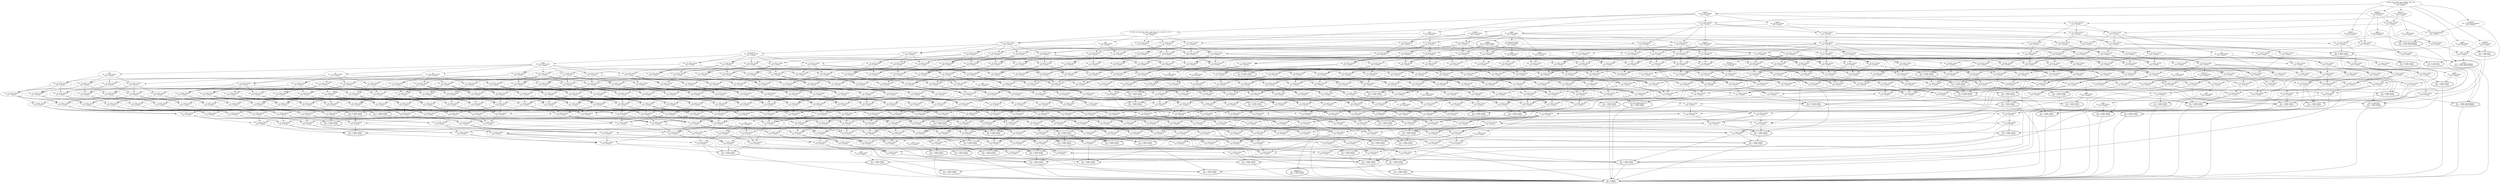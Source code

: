 digraph d{
1 [label="author, date-added, date-modified, title, year
ext.: 100 (93% article) 
own: 0 (empty) "]
2 [label="ext.: 1 (100% article) 
own: 1 (100% article) ", peripheries = 2]
3 [label="ext.: 52 (100% article) 
own: 0 (empty) "]
4 [label="ext.: 9 (100% article) 
own: 7 (100% article) ", peripheries = 2]
5 [label="ext.: 6 (100% article) 
own: 0 (empty) "]
6 [label="ext.: 1 (100% article) 
own: 1 (100% article) ", peripheries = 2]
7 [label="ext.: 10 (100% article) 
own: 0 (empty) "]
8 [label="volume
ext.: 96 (95% article) 
own: 0 (empty) "]
9 [label="ext.: 9 (100% article) 
own: 1 (100% article) ", peripheries = 2]
10 [label="number
ext.: 81 (100% article) 
own: 1 (100% article) ", peripheries = 2]
11 [label="ext.: 26 (100% article) 
own: 0 (empty) "]
12 [label="ext.: 39 (100% article) 
own: 0 (empty) "]
13 [label="ext.: 25 (100% article) 
own: 0 (empty) "]
14 [label="ext.: 32 (100% article) 
own: 0 (empty) "]
15 [label="ext.: 31 (100% article) 
own: 0 (empty) "]
16 [label="ext.: 2 (100% article) 
own: 1 (100% article) ", peripheries = 2]
17 [label="ext.: 10 (100% article) 
own: 0 (empty) "]
18 [label="ext.: 5 (100% article) 
own: 0 (empty) "]
19 [label="ext.: 6 (100% article) 
own: 0 (empty) "]
20 [label="ext.: 1 (100% article) 
own: 1 (100% article) ", peripheries = 2]
21 [label="ext.: 4 (100% article) 
own: 0 (empty) "]
22 [label="ext.: 8 (100% article) 
own: 0 (empty) "]
23 [label="ext.: 2 (100% article) 
own: 0 (empty) "]
24 [label="ext.: 1 (100% article) 
own: 1 (100% article) ", peripheries = 2]
25 [label="ext.: 1 (100% article) 
own: 1 (100% article) ", peripheries = 2]
26 [label="ext.: 64 (100% article) 
own: 0 (empty) "]
27 [label="ext.: 73 (98% article) 
own: 0 (empty) "]
28 [label="ext.: 6 (100% article) 
own: 1 (100% article) ", peripheries = 2]
29 [label="ext.: 36 (100% article) 
own: 0 (empty) "]
30 [label="ext.: 11 (100% article) 
own: 1 (100% article) ", peripheries = 2]
31 [label="ext.: 12 (100% article) 
own: 0 (empty) "]
32 [label="ext.: 4 (100% article) 
own: 0 (empty) "]
33 [label="ext.: 1 (100% article) 
own: 1 (100% article) ", peripheries = 2]
34 [label="ext.: 4 (100% article) 
own: 0 (empty) "]
35 [label="pmc
ext.: 2 (100% article) 
own: 0 (empty) "]
36 [label="ext.: 5 (100% article) 
own: 0 (empty) "]
37 [label="ext.: 2 (100% article) 
own: 0 (empty) "]
38 [label="ext.: 1 (100% article) 
own: 1 (100% article) ", peripheries = 2]
39 [label="ext.: 10 (100% article) 
own: 0 (empty) "]
40 [label="ext.: 4 (100% article) 
own: 1 (100% article) ", peripheries = 2]
41 [label="ext.: 2 (100% article) 
own: 2 (100% article) ", peripheries = 2]
42 [label="ext.: 59 (100% article) 
own: 0 (empty) "]
43 [label="ext.: 11 (100% article) 
own: 0 (empty) "]
44 [label="pages
ext.: 94 (95% article) 
own: 0 (empty) "]
45 [label="ext.: 45 (100% article) 
own: 0 (empty) "]
46 [label="ext.: 12 (100% article) 
own: 0 (empty) "]
47 [label="ext.: 3 (100% article) 
own: 0 (empty) "]
48 [label="ext.: 1 (100% article) 
own: 1 (100% article) ", peripheries = 2]
49 [label="ext.: 17 (100% article) 
own: 0 (empty) "]
50 [label="ext.: 4 (100% article) 
own: 0 (empty) "]
51 [label="ext.: 2 (100% article) 
own: 0 (empty) "]
52 [label="supplement
ext.: 1 (100% article) 
own: 1 (100% article) ", peripheries = 2]
53 [label="ext.: 2 (100% article) 
own: 1 (100% article) ", peripheries = 2]
54 [label="ext.: 3 (100% article) 
own: 0 (empty) "]
55 [label="ext.: 14 (100% article) 
own: 4 (100% article) ", peripheries = 2]
56 [label="ext.: 44 (90% article) 
own: 0 (empty) "]
57 [label="ext.: 73 (94% article) 
own: 0 (empty) "]
58 [label="ext.: 4 (75% misc) 
own: 3 (100% misc) ", peripheries = 2]
59 [label="ext.: 7 (100% article) 
own: 0 (empty) "]
60 [label="ext.: 11 (100% article) 
own: 0 (empty) "]
61 [label="ext.: 11 (100% article) 
own: 0 (empty) "]
62 [label="ext.: 10 (100% article) 
own: 0 (empty) "]
63 [label="ext.: 43 (97% article) 
own: 0 (empty) "]
64 [label="ext.: 2 (100% article) 
own: 1 (100% article) ", peripheries = 2]
65 [label="ext.: 40 (100% article) 
own: 0 (empty) "]
66 [label="ext.: 9 (100% article) 
own: 1 (100% article) ", peripheries = 2]
67 [label="ext.: 14 (100% article) 
own: 0 (empty) "]
68 [label="ext.: 71 (98% article) 
own: 0 (empty) "]
69 [label="ext.: 14 (100% article) 
own: 0 (empty) "]
70 [label="ext.: 14 (100% article) 
own: 0 (empty) "]
71 [label="ext.: 15 (100% article) 
own: 0 (empty) "]
72 [label="ext.: 11 (100% article) 
own: 0 (empty) "]
73 [label="ext.: 13 (100% article) 
own: 0 (empty) "]
74 [label="ext.: 10 (100% article) 
own: 0 (empty) "]
75 [label="ext.: 3 (100% article) 
own: 0 (empty) "]
76 [label="ext.: 2 (100% article) 
own: 1 (100% article) ", peripheries = 2]
77 [label="ext.: 3 (100% article) 
own: 0 (empty) "]
78 [label="ext.: 7 (100% article) 
own: 0 (empty) "]
79 [label="ext.: 5 (100% article) 
own: 0 (empty) "]
80 [label="ext.: 6 (100% article) 
own: 0 (empty) "]
81 [label="ext.: 1 (100% article) 
own: 1 (100% article) ", peripheries = 2]
82 [label="ext.: 6 (100% article) 
own: 1 (100% article) ", peripheries = 2]
83 [label="ext.: 8 (100% article) 
own: 0 (empty) "]
84 [label="ext.: 5 (100% article) 
own: 0 (empty) "]
85 [label="ext.: 7 (100% article) 
own: 0 (empty) "]
86 [label="ext.: 4 (100% article) 
own: 0 (empty) "]
87 [label="ext.: 1 (100% article) 
own: 1 (100% article) ", peripheries = 2]
88 [label="ext.: 3 (100% article) 
own: 1 (100% article) ", peripheries = 2]
89 [label="ext.: 1 (100% article) 
own: 1 (100% article) ", peripheries = 2]
90 [label="ext.: 6 (100% article) 
own: 0 (empty) "]
91 [label="ext.: 3 (100% article) 
own: 1 (100% article) ", peripheries = 2]
92 [label="ext.: 35 (100% article) 
own: 0 (empty) "]
93 [label="ext.: 61 (100% article) 
own: 0 (empty) "]
94 [label="ext.: 29 (100% article) 
own: 0 (empty) "]
95 [label="ext.: 36 (100% article) 
own: 0 (empty) "]
96 [label="ext.: 46 (100% article) 
own: 0 (empty) "]
97 [label="ext.: 35 (97% article) 
own: 0 (empty) "]
98 [label="ext.: 42 (97% article) 
own: 0 (empty) "]
99 [label="ext.: 52 (98% article) 
own: 0 (empty) "]
100 [label="ext.: 21 (100% article) 
own: 1 (100% article) ", peripheries = 2]
101 [label="ext.: 37 (100% article) 
own: 0 (empty) "]
102 [label="isi, publication-type
ext.: 46 (91% article) 
own: 0 (empty) "]
103 [label="ext.: 23 (100% article) 
own: 1 (100% article) ", peripheries = 2]
104 [label="ext.: 10 (100% article) 
own: 1 (100% article) ", peripheries = 2]
105 [label="ext.: 13 (100% article) 
own: 0 (empty) "]
106 [label="ext.: 13 (100% article) 
own: 0 (empty) "]
107 [label="ext.: 14 (100% article) 
own: 0 (empty) "]
108 [label="ext.: 12 (100% article) 
own: 0 (empty) "]
109 [label="ext.: 13 (100% article) 
own: 0 (empty) "]
110 [label="ext.: 16 (100% article) 
own: 0 (empty) "]
111 [label="ext.: 16 (100% article) 
own: 0 (empty) "]
112 [label="mh
ext.: 17 (100% article) 
own: 0 (empty) "]
113 [label="ext.: 15 (100% article) 
own: 0 (empty) "]
114 [label="ext.: 5 (100% article) 
own: 1 (100% article) ", peripheries = 2]
115 [label="ext.: 7 (100% article) 
own: 0 (empty) "]
116 [label="ext.: 12 (100% article) 
own: 0 (empty) "]
117 [label="ext.: 13 (100% article) 
own: 0 (empty) "]
118 [label="ext.: 6 (100% article) 
own: 0 (empty) "]
119 [label="ext.: 11 (100% article) 
own: 0 (empty) "]
120 [label="ext.: 12 (100% article) 
own: 0 (empty) "]
121 [label="ext.: 12 (100% article) 
own: 0 (empty) "]
122 [label="ext.: 15 (100% article) 
own: 0 (empty) "]
123 [label="ext.: 15 (100% article) 
own: 0 (empty) "]
124 [label="ext.: 16 (100% article) 
own: 0 (empty) "]
125 [label="ext.: 14 (100% article) 
own: 0 (empty) "]
126 [label="ext.: 6 (100% article) 
own: 0 (empty) "]
127 [label="ext.: 8 (100% article) 
own: 0 (empty) "]
128 [label="ext.: 7 (100% article) 
own: 0 (empty) "]
129 [label="ext.: 9 (100% article) 
own: 0 (empty) "]
130 [label="ext.: 8 (100% article) 
own: 0 (empty) "]
131 [label="m3
ext.: 2 (100% article) 
own: 0 (empty) "]
132 [label="ext.: 29 (100% article) 
own: 0 (empty) "]
133 [label="ext.: 28 (100% article) 
own: 0 (empty) "]
134 [label="ext.: 7 (100% article) 
own: 0 (empty) "]
135 [label="ext.: 2 (100% article) 
own: 0 (empty) "]
136 [label="ext.: 5 (100% article) 
own: 0 (empty) "]
137 [label="ext.: 5 (100% article) 
own: 0 (empty) "]
138 [label="ty
ext.: 7 (100% article) 
own: 0 (empty) "]
139 [label="isbn, l3, bdsk-file-2
ext.: 1 (100% article) 
own: 1 (100% article) ", peripheries = 2]
140 [label="bdsk-file-1
ext.: 76 (96% article) 
own: 0 (empty) "]
141 [label="group
ext.: 44 (95% article) 
own: 0 (empty) "]
142 [label="booktitle
ext.: 6 (50% inproceedings) 
own: 0 (empty) "]
143 [label="ext.: 2 (100% inproceedings) 
own: 1 (100% inproceedings) ", peripheries = 2]
144 [label="ext.: 3 (100% article) 
own: 0 (empty) "]
145 [label="ext.: 16 (100% article) 
own: 0 (empty) "]
146 [label="ext.: 6 (100% article) 
own: 0 (empty) "]
147 [label="ext.: 2 (100% article) 
own: 0 (empty) "]
148 [label="ext.: 1 (100% article) 
own: 1 (100% article) ", peripheries = 2]
149 [label="url
ext.: 11 (90% article) 
own: 0 (empty) "]
150 [label="ext.: 10 (90% article) 
own: 0 (empty) "]
151 [label="bdsk-url-1
ext.: 34 (97% article) 
own: 0 (empty) "]
152 [label="ext.: 33 (96% article) 
own: 0 (empty) "]
153 [label="ext.: 20 (95% article) 
own: 0 (empty) "]
154 [label="ext.: 3 (66% article) 
own: 0 (empty) "]
155 [label="ext.: 33 (96% article) 
own: 0 (empty) "]
156 [label="address
ext.: 35 (97% article) 
own: 0 (empty) "]
157 [label="ext.: 3 (100% inproceedings) 
own: 0 (empty) "]
158 [label="editor
ext.: 1 (100% inproceedings) 
own: 1 (100% inproceedings) ", peripheries = 2]
159 [label="ext.: 28 (100% article) 
own: 0 (empty) "]
160 [label="ext.: 2 (100% article) 
own: 0 (empty) "]
161 [label="month
ext.: 31 (100% article) 
own: 0 (empty) "]
162 [label="ext.: 1 (100% article) 
own: 1 (100% article) ", peripheries = 2]
163 [label="publisher
ext.: 4 (50% article) 
own: 0 (empty) "]
164 [label="annote
ext.: 15 (86% article) 
own: 0 (empty) "]
165 [label="ext.: 2 (50% book) 
own: 1 (100% book) ", peripheries = 2]
166 [label="ext.: 14 (100% article) 
own: 0 (empty) "]
167 [label="ext.: 16 (100% article) 
own: 0 (empty) "]
168 [label="ext.: 20 (100% article) 
own: 0 (empty) "]
169 [label="ext.: 21 (100% article) 
own: 0 (empty) "]
170 [label="ext.: 23 (100% article) 
own: 0 (empty) "]
171 [label="ext.: 18 (100% article) 
own: 0 (empty) "]
172 [label="ext.: 7 (100% article) 
own: 0 (empty) "]
173 [label="ext.: 17 (100% article) 
own: 0 (empty) "]
174 [label="ext.: 23 (100% article) 
own: 0 (empty) "]
175 [label="ext.: 24 (100% article) 
own: 0 (empty) "]
176 [label="ext.: 26 (100% article) 
own: 0 (empty) "]
177 [label="ext.: 21 (100% article) 
own: 0 (empty) "]
178 [label="ext.: 8 (100% article) 
own: 0 (empty) "]
179 [label="ext.: 6 (100% article) 
own: 0 (empty) "]
180 [label="ext.: 5 (100% article) 
own: 0 (empty) "]
181 [label="ext.: 17 (100% article) 
own: 0 (empty) "]
182 [label="ext.: 23 (100% article) 
own: 0 (empty) "]
183 [label="ext.: 25 (100% article) 
own: 0 (empty) "]
184 [label="ext.: 27 (100% article) 
own: 0 (empty) "]
185 [label="ext.: 21 (100% article) 
own: 0 (empty) "]
186 [label="ext.: 20 (100% article) 
own: 0 (empty) "]
187 [label="rn
ext.: 26 (100% article) 
own: 0 (empty) "]
188 [label="ext.: 28 (100% article) 
own: 0 (empty) "]
189 [label="dcom
ext.: 30 (100% article) 
own: 0 (empty) "]
190 [label="ext.: 24 (100% article) 
own: 0 (empty) "]
191 [label="ext.: 15 (100% article) 
own: 0 (empty) "]
192 [label="ext.: 21 (100% article) 
own: 0 (empty) "]
193 [label="ext.: 22 (100% article) 
own: 0 (empty) "]
194 [label="ext.: 24 (100% article) 
own: 0 (empty) "]
195 [label="ext.: 19 (100% article) 
own: 0 (empty) "]
196 [label="ext.: 18 (100% article) 
own: 0 (empty) "]
197 [label="ext.: 24 (100% article) 
own: 0 (empty) "]
198 [label="ext.: 25 (100% article) 
own: 0 (empty) "]
199 [label="lr
ext.: 27 (100% article) 
own: 0 (empty) "]
200 [label="ext.: 22 (100% article) 
own: 0 (empty) "]
201 [label="ext.: 45 (100% article) 
own: 0 (empty) "]
202 [label="ext.: 1 (100% article) 
own: 1 (100% article) ", peripheries = 2]
203 [label="ext.: 7 (100% article) 
own: 0 (empty) "]
204 [label="ext.: 9 (100% article) 
own: 0 (empty) "]
205 [label="ext.: 10 (100% article) 
own: 0 (empty) "]
206 [label="ext.: 9 (100% article) 
own: 0 (empty) "]
207 [label="ext.: 10 (100% article) 
own: 0 (empty) "]
208 [label="ext.: 11 (100% article) 
own: 0 (empty) "]
209 [label="ext.: 10 (100% article) 
own: 0 (empty) "]
210 [label="ext.: 10 (100% article) 
own: 0 (empty) "]
211 [label="ext.: 11 (100% article) 
own: 0 (empty) "]
212 [label="ext.: 11 (100% article) 
own: 0 (empty) "]
213 [label="ext.: 12 (100% article) 
own: 0 (empty) "]
214 [label="ext.: 16 (100% article) 
own: 0 (empty) "]
215 [label="ext.: 8 (100% article) 
own: 0 (empty) "]
216 [label="ext.: 3 (100% article) 
own: 1 (100% article) ", peripheries = 2]
217 [label="ext.: 12 (100% article) 
own: 0 (empty) "]
218 [label="ext.: 18 (100% article) 
own: 0 (empty) "]
219 [label="ext.: 28 (100% article) 
own: 0 (empty) "]
220 [label="ext.: 30 (100% article) 
own: 0 (empty) "]
221 [label="ext.: 14 (100% article) 
own: 0 (empty) "]
222 [label="ext.: 15 (100% article) 
own: 0 (empty) "]
223 [label="ext.: 17 (100% article) 
own: 0 (empty) "]
224 [label="ext.: 26 (100% article) 
own: 0 (empty) "]
225 [label="ext.: 34 (100% article) 
own: 0 (empty) "]
226 [label="ext.: 32 (100% article) 
own: 0 (empty) "]
227 [label="ext.: 15 (100% article) 
own: 0 (empty) "]
228 [label="ext.: 20 (100% article) 
own: 0 (empty) "]
229 [label="ext.: 19 (100% article) 
own: 0 (empty) "]
230 [label="ext.: 23 (100% article) 
own: 0 (empty) "]
231 [label="ext.: 15 (100% article) 
own: 0 (empty) "]
232 [label="ext.: 18 (100% article) 
own: 0 (empty) "]
233 [label="ext.: 25 (100% article) 
own: 0 (empty) "]
234 [label="ext.: 32 (100% article) 
own: 0 (empty) "]
235 [label="ext.: 30 (100% article) 
own: 0 (empty) "]
236 [label="ext.: 28 (100% article) 
own: 0 (empty) "]
237 [label="ext.: 36 (100% article) 
own: 0 (empty) "]
238 [label="ext.: 34 (100% article) 
own: 0 (empty) "]
239 [label="ext.: 15 (100% article) 
own: 0 (empty) "]
240 [label="ext.: 19 (100% article) 
own: 0 (empty) "]
241 [label="ext.: 18 (100% article) 
own: 0 (empty) "]
242 [label="ext.: 16 (100% article) 
own: 0 (empty) "]
243 [label="ext.: 21 (100% article) 
own: 0 (empty) "]
244 [label="ext.: 20 (100% article) 
own: 0 (empty) "]
245 [label="ext.: 15 (100% article) 
own: 0 (empty) "]
246 [label="ext.: 17 (100% article) 
own: 0 (empty) "]
247 [label="ext.: 11 (100% article) 
own: 0 (empty) "]
248 [label="ext.: 9 (100% article) 
own: 1 (100% article) ", peripheries = 2]
249 [label="ext.: 16 (100% article) 
own: 0 (empty) "]
250 [label="ext.: 19 (100% article) 
own: 0 (empty) "]
251 [label="ext.: 20 (100% article) 
own: 0 (empty) "]
252 [label="ext.: 23 (100% article) 
own: 0 (empty) "]
253 [label="ext.: 17 (100% article) 
own: 0 (empty) "]
254 [label="ext.: 20 (100% article) 
own: 0 (empty) "]
255 [label="ext.: 8 (100% article) 
own: 1 (100% article) ", peripheries = 2]
256 [label="ext.: 10 (100% article) 
own: 0 (empty) "]
257 [label="ext.: 6 (100% article) 
own: 0 (empty) "]
258 [label="ext.: 7 (100% article) 
own: 0 (empty) "]
259 [label="ext.: 7 (100% article) 
own: 0 (empty) "]
260 [label="ext.: 8 (100% article) 
own: 0 (empty) "]
261 [label="ext.: 4 (100% article) 
own: 0 (empty) "]
262 [label="ext.: 4 (100% article) 
own: 0 (empty) "]
263 [label="ext.: 12 (100% article) 
own: 0 (empty) "]
264 [label="ext.: 10 (100% article) 
own: 0 (empty) "]
265 [label="ext.: 2 (100% article) 
own: 1 (100% article) ", peripheries = 2]
266 [label="ext.: 6 (100% article) 
own: 1 (100% article) ", peripheries = 2]
267 [label="ext.: 10 (100% article) 
own: 0 (empty) "]
268 [label="ext.: 24 (100% article) 
own: 0 (empty) "]
269 [label="ext.: 12 (100% article) 
own: 0 (empty) "]
270 [label="ext.: 27 (100% article) 
own: 0 (empty) "]
271 [label="ext.: 22 (100% article) 
own: 0 (empty) "]
272 [label="ext.: 24 (100% article) 
own: 0 (empty) "]
273 [label="ext.: 11 (100% article) 
own: 0 (empty) "]
274 [label="ext.: 14 (100% article) 
own: 0 (empty) "]
275 [label="ext.: 16 (100% article) 
own: 0 (empty) "]
276 [label="ext.: 21 (100% article) 
own: 0 (empty) "]
277 [label="co, iso-source-abbreviation, ps
ext.: 1 (100% article) 
own: 1 (100% article) ", peripheries = 2]
278 [label="ext.: 8 (100% article) 
own: 0 (empty) "]
279 [label="ext.: 17 (100% article) 
own: 0 (empty) "]
280 [label="ext.: 27 (100% article) 
own: 0 (empty) "]
281 [label="ext.: 29 (100% article) 
own: 0 (empty) "]
282 [label="ext.: 13 (100% article) 
own: 0 (empty) "]
283 [label="ext.: 9 (100% article) 
own: 0 (empty) "]
284 [label="ext.: 16 (100% article) 
own: 0 (empty) "]
285 [label="ext.: 25 (100% article) 
own: 0 (empty) "]
286 [label="ext.: 33 (100% article) 
own: 0 (empty) "]
287 [label="ext.: 31 (100% article) 
own: 0 (empty) "]
288 [label="ext.: 14 (100% article) 
own: 0 (empty) "]
289 [label="ext.: 19 (100% article) 
own: 0 (empty) "]
290 [label="ext.: 18 (100% article) 
own: 0 (empty) "]
291 [label="ext.: 22 (100% article) 
own: 0 (empty) "]
292 [label="ext.: 14 (100% article) 
own: 0 (empty) "]
293 [label="ext.: 17 (100% article) 
own: 0 (empty) "]
294 [label="ext.: 24 (100% article) 
own: 0 (empty) "]
295 [label="ext.: 31 (100% article) 
own: 0 (empty) "]
296 [label="ext.: 29 (100% article) 
own: 0 (empty) "]
297 [label="ext.: 27 (100% article) 
own: 0 (empty) "]
298 [label="au, jt, pl, sb
ext.: 35 (100% article) 
own: 0 (empty) "]
299 [label="ext.: 33 (100% article) 
own: 0 (empty) "]
300 [label="ext.: 14 (100% article) 
own: 0 (empty) "]
301 [label="ext.: 18 (100% article) 
own: 0 (empty) "]
302 [label="ext.: 17 (100% article) 
own: 0 (empty) "]
303 [label="ext.: 15 (100% article) 
own: 0 (empty) "]
304 [label="ext.: 20 (100% article) 
own: 0 (empty) "]
305 [label="ext.: 19 (100% article) 
own: 0 (empty) "]
306 [label="ext.: 14 (100% article) 
own: 0 (empty) "]
307 [label="ext.: 14 (100% article) 
own: 0 (empty) "]
308 [label="ext.: 16 (100% article) 
own: 0 (empty) "]
309 [label="ext.: 10 (100% article) 
own: 0 (empty) "]
310 [label="ext.: 11 (100% article) 
own: 0 (empty) "]
311 [label="ext.: 9 (100% article) 
own: 0 (empty) "]
312 [label="ext.: 5 (100% article) 
own: 2 (100% article) ", peripheries = 2]
313 [label="ext.: 7 (100% article) 
own: 0 (empty) "]
314 [label="ext.: 14 (100% article) 
own: 0 (empty) "]
315 [label="ext.: 1 (100% article) 
own: 1 (100% article) ", peripheries = 2]
316 [label="ext.: 5 (100% article) 
own: 0 (empty) "]
317 [label="ext.: 13 (100% article) 
own: 0 (empty) "]
318 [label="ext.: 23 (100% article) 
own: 0 (empty) "]
319 [label="ext.: 25 (100% article) 
own: 0 (empty) "]
320 [label="ext.: 9 (100% article) 
own: 0 (empty) "]
321 [label="ext.: 6 (100% article) 
own: 0 (empty) "]
322 [label="ext.: 12 (100% article) 
own: 0 (empty) "]
323 [label="ext.: 21 (100% article) 
own: 0 (empty) "]
324 [label="ext.: 28 (100% article) 
own: 0 (empty) "]
325 [label="ext.: 26 (100% article) 
own: 0 (empty) "]
326 [label="ext.: 10 (100% article) 
own: 0 (empty) "]
327 [label="ext.: 14 (100% article) 
own: 0 (empty) "]
328 [label="ext.: 13 (100% article) 
own: 0 (empty) "]
329 [label="ext.: 18 (100% article) 
own: 0 (empty) "]
330 [label="ext.: 10 (100% article) 
own: 0 (empty) "]
331 [label="ext.: 13 (100% article) 
own: 0 (empty) "]
332 [label="ext.: 10 (100% article) 
own: 0 (empty) "]
333 [label="ext.: 14 (100% article) 
own: 0 (empty) "]
334 [label="ext.: 13 (100% article) 
own: 0 (empty) "]
335 [label="ext.: 11 (100% article) 
own: 0 (empty) "]
336 [label="ext.: 15 (100% article) 
own: 0 (empty) "]
337 [label="ext.: 14 (100% article) 
own: 0 (empty) "]
338 [label="ext.: 10 (100% article) 
own: 0 (empty) "]
339 [label="ext.: 10 (100% article) 
own: 0 (empty) "]
340 [label="ext.: 12 (100% article) 
own: 0 (empty) "]
341 [label="ext.: 6 (100% article) 
own: 0 (empty) "]
342 [label="ext.: 7 (100% article) 
own: 0 (empty) "]
343 [label="ext.: 5 (100% article) 
own: 0 (empty) "]
344 [label="ext.: 2 (100% article) 
own: 1 (100% article) ", peripheries = 2]
345 [label="ext.: 2 (100% article) 
own: 0 (empty) "]
346 [label="ext.: 3 (100% article) 
own: 0 (empty) "]
347 [label="ext.: 1 (100% article) 
own: 1 (100% article) ", peripheries = 2]
348 [label="ext.: 8 (100% article) 
own: 0 (empty) "]
349 [label="ext.: 4 (100% article) 
own: 0 (empty) "]
350 [label="ext.: 15 (100% article) 
own: 0 (empty) "]
351 [label="ext.: 10 (100% article) 
own: 0 (empty) "]
352 [label="ext.: 11 (100% article) 
own: 0 (empty) "]
353 [label="ext.: 18 (100% article) 
own: 0 (empty) "]
354 [label="ext.: 13 (100% article) 
own: 0 (empty) "]
355 [label="keywords
ext.: 17 (100% article) 
own: 0 (empty) "]
356 [label="ext.: 18 (100% article) 
own: 0 (empty) "]
357 [label="ext.: 21 (100% article) 
own: 0 (empty) "]
358 [label="ext.: 16 (100% article) 
own: 0 (empty) "]
359 [label="ext.: 19 (100% article) 
own: 0 (empty) "]
360 [label="ext.: 7 (100% article) 
own: 0 (empty) "]
361 [label="ext.: 9 (100% article) 
own: 0 (empty) "]
362 [label="ext.: 24 (100% article) 
own: 0 (empty) "]
363 [label="ext.: 27 (100% article) 
own: 0 (empty) "]
364 [label="ext.: 26 (100% article) 
own: 0 (empty) "]
365 [label="ext.: 29 (100% article) 
own: 0 (empty) "]
366 [label="ext.: 16 (100% article) 
own: 0 (empty) "]
367 [label="ext.: 18 (100% article) 
own: 0 (empty) "]
368 [label="ext.: 17 (100% article) 
own: 0 (empty) "]
369 [label="ext.: 20 (100% article) 
own: 0 (empty) "]
370 [label="ext.: 21 (100% article) 
own: 0 (empty) "]
371 [label="ext.: 24 (100% article) 
own: 0 (empty) "]
372 [label="ext.: 18 (100% article) 
own: 0 (empty) "]
373 [label="ext.: 21 (100% article) 
own: 0 (empty) "]
374 [label="ext.: 9 (100% article) 
own: 0 (empty) "]
375 [label="ext.: 11 (100% article) 
own: 0 (empty) "]
376 [label="ext.: 12 (100% article) 
own: 0 (empty) "]
377 [label="ext.: 15 (100% article) 
own: 0 (empty) "]
378 [label="ext.: 37 (100% article) 
own: 0 (empty) "]
379 [label="ext.: 23 (100% article) 
own: 0 (empty) "]
380 [label="ext.: 26 (100% article) 
own: 0 (empty) "]
381 [label="ext.: 25 (100% article) 
own: 0 (empty) "]
382 [label="ext.: 28 (100% article) 
own: 0 (empty) "]
383 [label="ext.: 15 (100% article) 
own: 0 (empty) "]
384 [label="ext.: 17 (100% article) 
own: 0 (empty) "]
385 [label="ext.: 19 (100% article) 
own: 0 (empty) "]
386 [label="ext.: 22 (100% article) 
own: 0 (empty) "]
387 [label="ext.: 11 (100% article) 
own: 0 (empty) "]
388 [label="ext.: 13 (100% article) 
own: 0 (empty) "]
389 [label="ext.: 2 (100% article) 
own: 1 (100% article) ", peripheries = 2]
390 [label="ext.: 4 (100% article) 
own: 0 (empty) "]
391 [label="ext.: 7 (100% article) 
own: 0 (empty) "]
392 [label="ext.: 2 (100% article) 
own: 0 (empty) "]
393 [label="ext.: 11 (100% article) 
own: 0 (empty) "]
394 [label="ext.: 8 (100% article) 
own: 0 (empty) "]
395 [label="ext.: 7 (100% article) 
own: 0 (empty) "]
396 [label="ext.: 4 (100% article) 
own: 0 (empty) "]
397 [label="ext.: 1 (100% article) 
own: 1 (100% article) ", peripheries = 2]
398 [label="ext.: 27 (100% article) 
own: 0 (empty) "]
399 [label="ext.: 26 (100% article) 
own: 0 (empty) "]
400 [label="phst
ext.: 10 (100% article) 
own: 0 (empty) "]
401 [label="gr
ext.: 11 (100% article) 
own: 0 (empty) "]
402 [label="ext.: 18 (100% article) 
own: 0 (empty) "]
403 [label="ext.: 6 (100% article) 
own: 0 (empty) "]
404 [label="ext.: 30 (100% article) 
own: 0 (empty) "]
405 [label="ext.: 29 (100% article) 
own: 0 (empty) "]
406 [label="ext.: 17 (100% article) 
own: 0 (empty) "]
407 [label="ext.: 49 (97% article) 
own: 0 (empty) "]
408 [label="ext.: 8 (100% article) 
own: 0 (empty) "]
409 [label="ext.: 15 (100% article) 
own: 0 (empty) "]
410 [label="ext.: 17 (100% article) 
own: 0 (empty) "]
411 [label="ext.: 11 (100% article) 
own: 0 (empty) "]
412 [label="ext.: 16 (100% article) 
own: 0 (empty) "]
413 [label="ext.: 19 (100% article) 
own: 0 (empty) "]
414 [label="ext.: 18 (100% article) 
own: 0 (empty) "]
415 [label="ext.: 12 (100% article) 
own: 0 (empty) "]
416 [label="ext.: 12 (100% article) 
own: 0 (empty) "]
417 [label="ext.: 13 (100% article) 
own: 0 (empty) "]
418 [label="ext.: 6 (100% article) 
own: 0 (empty) "]
419 [label="ext.: 22 (100% article) 
own: 0 (empty) "]
420 [label="ext.: 6 (100% article) 
own: 0 (empty) "]
421 [label="ext.: 15 (100% article) 
own: 0 (empty) "]
422 [label="ext.: 18 (100% article) 
own: 0 (empty) "]
423 [label="ext.: 19 (100% article) 
own: 0 (empty) "]
424 [label="ext.: 5 (100% article) 
own: 0 (empty) "]
425 [label="ext.: 3 (100% article) 
own: 1 (100% article) ", peripheries = 2]
426 [label="ext.: 9 (100% article) 
own: 0 (empty) "]
427 [label="ext.: 8 (100% article) 
own: 0 (empty) "]
428 [label="ext.: 4 (100% article) 
own: 0 (empty) "]
429 [label="ext.: 7 (100% article) 
own: 0 (empty) "]
430 [label="ext.: 6 (100% article) 
own: 0 (empty) "]
431 [label="ext.: 4 (100% article) 
own: 0 (empty) "]
432 [label="ext.: 3 (100% article) 
own: 0 (empty) "]
433 [label="ext.: 2 (100% article) 
own: 1 (100% article) ", peripheries = 2]
434 [label="ext.: 3 (100% article) 
own: 0 (empty) "]
435 [label="ext.: 2 (100% article) 
own: 0 (empty) "]
436 [label="ext.: 9 (100% article) 
own: 0 (empty) "]
437 [label="ext.: 3 (100% article) 
own: 0 (empty) "]
438 [label="ext.: 12 (100% article) 
own: 0 (empty) "]
439 [label="ext.: 4 (100% article) 
own: 0 (empty) "]
440 [label="ext.: 4 (100% article) 
own: 0 (empty) "]
441 [label="ext.: 2 (100% article) 
own: 0 (empty) "]
442 [label="ext.: 6 (100% article) 
own: 0 (empty) "]
443 [label="ci
ext.: 5 (100% article) 
own: 0 (empty) "]
444 [label="ext.: 2 (100% article) 
own: 0 (empty) "]
445 [label="ext.: 4 (100% article) 
own: 0 (empty) "]
446 [label="ext.: 5 (100% article) 
own: 0 (empty) "]
447 [label="ext.: 3 (100% article) 
own: 0 (empty) "]
448 [label="ext.: 3 (100% article) 
own: 0 (empty) "]
449 [label="ext.: 3 (100% article) 
own: 0 (empty) "]
450 [label="ext.: 2 (100% article) 
own: 0 (empty) "]
451 [label="ext.: 5 (100% article) 
own: 0 (empty) "]
452 [label="ext.: 7 (100% article) 
own: 0 (empty) "]
453 [label="ext.: 5 (100% article) 
own: 0 (empty) "]
454 [label="ext.: 4 (100% article) 
own: 0 (empty) "]
455 [label="ext.: 1 (100% article) 
own: 1 (100% article) ", peripheries = 2]
456 [label="title1
ext.: 3 (100% article) 
own: 0 (empty) "]
457 [label="ext.: 3 (100% article) 
own: 0 (empty) "]
458 [label="ext.: 2 (100% article) 
own: 2 (100% article) ", peripheries = 2]
459 [label="ext.: 28 (100% article) 
own: 0 (empty) "]
460 [label="abstract
ext.: 60 (100% article) 
own: 0 (empty) "]
461 [label="ext.: 46 (100% article) 
own: 0 (empty) "]
462 [label="ext.: 27 (100% article) 
own: 0 (empty) "]
463 [label="ext.: 33 (100% article) 
own: 0 (empty) "]
464 [label="journal
ext.: 97 (95% article) 
own: 0 (empty) "]
465 [label="ext.: 32 (100% article) 
own: 0 (empty) "]
466 [label="ext.: 9 (100% article) 
own: 0 (empty) "]
467 [label="ext.: 17 (100% article) 
own: 0 (empty) "]
468 [label="ext.: 74 (98% article) 
own: 0 (empty) "]
469 [label="ext.: 21 (100% article) 
own: 0 (empty) "]
470 [label="ext.: 41 (100% article) 
own: 0 (empty) "]
471 [label="ext.: 32 (100% article) 
own: 0 (empty) "]
472 [label="ext.: 35 (100% article) 
own: 0 (empty) "]
473 [label="ext.: 15 (100% article) 
own: 0 (empty) "]
474 [label="dep
ext.: 11 (100% article) 
own: 0 (empty) "]
475 [label="ext.: 19 (100% article) 
own: 0 (empty) "]
476 [label="issn
ext.: 74 (94% article) 
own: 0 (empty) "]
477 [label="ext.: 26 (100% article) 
own: 0 (empty) "]
478 [label="ext.: 15 (100% article) 
own: 0 (empty) "]
479 [label="ext.: 19 (100% article) 
own: 0 (empty) "]
480 [label="ext.: 53 (98% article) 
own: 0 (empty) "]
481 [label="ext.: 28 (100% article) 
own: 0 (empty) "]
482 [label="da, edat, jid, language, mhda, own, pmid, pst, pt, pubm, so, stat
ext.: 37 (100% article) 
own: 0 (empty) "]
483 [label="ext.: 34 (100% article) 
own: 0 (empty) "]
484 [label="ext.: 16 (100% article) 
own: 0 (empty) "]
485 [label="pii
ext.: 22 (100% article) 
own: 0 (empty) "]
486 [label="ext.: 20 (100% article) 
own: 0 (empty) "]
487 [label="ext.: 18 (100% article) 
own: 0 (empty) "]
488 [label="local-url
ext.: 50 (98% article) 
own: 0 (empty) "]
489 [label="ext.: 15 (100% article) 
own: 0 (empty) "]
490 [label="ext.: 16 (100% article) 
own: 0 (empty) "]
491 [label="ext.: 18 (100% article) 
own: 0 (empty) "]
492 [label="ext.: 12 (100% article) 
own: 0 (empty) "]
493 [label="ext.: 13 (100% article) 
own: 0 (empty) "]
494 [label="ext.: 33 (100% article) 
own: 0 (empty) "]
495 [label="ext.: 16 (100% article) 
own: 0 (empty) "]
496 [label="ext.: 17 (100% article) 
own: 0 (empty) "]
497 [label="ext.: 20 (100% article) 
own: 0 (empty) "]
498 [label="ext.: 27 (100% article) 
own: 0 (empty) "]
499 [label="ext.: 16 (100% article) 
own: 0 (empty) "]
500 [label="ext.: 20 (100% article) 
own: 0 (empty) "]
501 [label="ext.: 29 (100% article) 
own: 0 (empty) "]
502 [label="ext.: 35 (100% article) 
own: 0 (empty) "]
503 [label="ext.: 17 (100% article) 
own: 0 (empty) "]
504 [label="ext.: 21 (100% article) 
own: 0 (empty) "]
505 [label="ext.: 16 (100% article) 
own: 0 (empty) "]
506 [label="ext.: 19 (100% article) 
own: 0 (empty) "]
507 [label="ext.: 13 (100% article) 
own: 0 (empty) "]
508 [label="ext.: 10 (100% article) 
own: 0 (empty) "]
509 [label="ext.: 13 (100% article) 
own: 0 (empty) "]
510 [label="ext.: 14 (100% article) 
own: 0 (empty) "]
511 [label="ext.: 11 (100% article) 
own: 0 (empty) "]
512 [label="ext.: 10 (100% article) 
own: 0 (empty) "]
513 [label="ext.: 28 (100% article) 
own: 0 (empty) "]
514 [label="ext.: 17 (100% article) 
own: 0 (empty) "]
515 [label="ext.: 23 (100% article) 
own: 0 (empty) "]
516 [label="ext.: 6 (100% article) 
own: 1 (100% article) ", peripheries = 2]
517 [label="ext.: 16 (100% article) 
own: 0 (empty) "]
518 [label="ext.: 28 (100% article) 
own: 0 (empty) "]
519 [label="ext.: 30 (100% article) 
own: 0 (empty) "]
520 [label="ext.: 17 (100% article) 
own: 0 (empty) "]
521 [label="ext.: 20 (100% article) 
own: 0 (empty) "]
522 [label="ext.: 41 (97% article) 
own: 0 (empty) "]
523 [label="ext.: 12 (100% article) 
own: 0 (empty) "]
524 [label="ext.: 9 (100% article) 
own: 0 (empty) "]
525 [label="ext.: 7 (100% article) 
own: 0 (empty) "]
526 [label="ext.: 4 (100% article) 
own: 0 (empty) "]
527 [label="ext.: 11 (100% article) 
own: 0 (empty) "]
528 [label="ext.: 7 (100% article) 
own: 0 (empty) "]
529 [label="ext.: 2 (100% article) 
own: 0 (empty) "]
530 [label="ext.: 5 (100% article) 
own: 0 (empty) "]
531 [label="ext.: 10 (100% article) 
own: 0 (empty) "]
532 [label="ext.: 3 (100% article) 
own: 0 (empty) "]
533 [label="ext.: 2 (100% article) 
own: 0 (empty) "]
534 [label="ext.: 19 (100% article) 
own: 0 (empty) "]
535 [label="ext.: 21 (100% article) 
own: 0 (empty) "]
536 [label="ext.: 8 (100% article) 
own: 0 (empty) "]
537 [label="ext.: 18 (100% article) 
own: 0 (empty) "]
538 [label="ext.: 24 (100% article) 
own: 0 (empty) "]
539 [label="ext.: 22 (100% article) 
own: 0 (empty) "]
540 [label="ext.: 9 (100% article) 
own: 0 (empty) "]
541 [label="ext.: 7 (100% article) 
own: 0 (empty) "]
542 [label="ext.: 8 (100% article) 
own: 0 (empty) "]
543 [label="ext.: 12 (100% article) 
own: 0 (empty) "]
544 [label="ext.: 11 (100% article) 
own: 0 (empty) "]
545 [label="ext.: 15 (100% article) 
own: 0 (empty) "]
546 [label="ext.: 8 (100% article) 
own: 0 (empty) "]
547 [label="ext.: 11 (100% article) 
own: 0 (empty) "]
548 [label="ext.: 3 (100% article) 
own: 0 (empty) "]
549 [label="ext.: 3 (100% article) 
own: 0 (empty) "]
550 [label="ext.: 8 (100% article) 
own: 0 (empty) "]
551 [label="ext.: 12 (100% article) 
own: 0 (empty) "]
552 [label="ext.: 11 (100% article) 
own: 0 (empty) "]
553 [label="ext.: 9 (100% article) 
own: 0 (empty) "]
554 [label="ext.: 13 (100% article) 
own: 0 (empty) "]
555 [label="ext.: 12 (100% article) 
own: 0 (empty) "]
556 [label="ext.: 2 (100% article) 
own: 0 (empty) "]
557 [label="ext.: 6 (100% article) 
own: 0 (empty) "]
558 [label="ext.: 5 (100% article) 
own: 0 (empty) "]
559 [label="ext.: 8 (100% article) 
own: 0 (empty) "]
560 [label="ext.: 9 (100% article) 
own: 0 (empty) "]
561 [label="ext.: 4 (100% article) 
own: 0 (empty) "]
562 [label="ext.: 5 (100% article) 
own: 0 (empty) "]
563 [label="ext.: 3 (100% article) 
own: 0 (empty) "]
564 [label="ext.: 7 (100% article) 
own: 0 (empty) "]
565 [label="ext.: 3 (100% article) 
own: 0 (empty) "]
566 [label="si
ext.: 4 (100% article) 
own: 0 (empty) "]
567 [label="ext.: 2 (100% article) 
own: 0 (empty) "]
568 [label="ext.: 16 (100% article) 
own: 0 (empty) "]
569 [label="ext.: 19 (100% article) 
own: 0 (empty) "]
570 [label="ext.: 8 (100% article) 
own: 0 (empty) "]
571 [label="ext.: 10 (100% article) 
own: 0 (empty) "]
572 [label="ext.: 5 (100% article) 
own: 0 (empty) "]
573 [label="ext.: 2 (100% article) 
own: 0 (empty) "]
574 [label="ext.: 4 (100% article) 
own: 0 (empty) "]
575 [label="ext.: 6 (100% article) 
own: 0 (empty) "]
576 [label="ext.: 4 (100% article) 
own: 0 (empty) "]
577 [label="ext.: 3 (100% article) 
own: 0 (empty) "]
578 [label="ext.: 1 (100% article) 
own: 1 (100% article) ", peripheries = 2]
579 [label="eprint
ext.: 2 (100% article) 
own: 0 (empty) "]
580 [label="ext.: 7 (100% article) 
own: 0 (empty) "]
581 [label="ext.: 2 (100% article) 
own: 0 (empty) "]
582 [label="ext.: 9 (100% article) 
own: 0 (empty) "]
583 [label="ext.: 3 (100% article) 
own: 0 (empty) "]
584 [label="ext.: 17 (100% article) 
own: 0 (empty) "]
585 [label="bdsk-url-2
ext.: 3 (100% article) 
own: 0 (empty) "]
586 [label="ext.: 2 (100% article) 
own: 0 (empty) "]
587 [label="ext.: 10 (100% article) 
own: 0 (empty) "]
588 [label="ext.: 25 (100% article) 
own: 0 (empty) "]
589 [label="ext.: 2 (100% article) 
own: 0 (empty) "]
590 [label="ext.: 3 (100% article) 
own: 0 (empty) "]
591 [label="doi
ext.: 18 (100% article) 
own: 0 (empty) "]
592 [label="ext.: 11 (100% article) 
own: 0 (empty) "]
593 [label="ext.: 1 (100% article) 
own: 1 (100% article) ", peripheries = 2]
594 [label="ext.: 28 (100% article) 
own: 0 (empty) "]
595 [label="ext.: 19 (100% article) 
own: 0 (empty) "]
596 [label="ext.: 4 (100% article) 
own: 0 (empty) "]
597 [label="ext.: 2 (100% article) 
own: 0 (empty) "]
598 [label="af
ext.: 5 (100% article) 
own: 0 (empty) "]
599 [label="ext.: 3 (100% article) 
own: 0 (empty) "]
600 [label="ext.: 3 (100% article) 
own: 0 (empty) "]
601 [label="di
ext.: 4 (100% article) 
own: 0 (empty) "]
602 [label="ext.: 24 (95% article) 
own: 0 (empty) "]
603 [label="ext.: 26 (96% article) 
own: 0 (empty) "]
604 [label="ext.: 20 (100% article) 
own: 0 (empty) "]
605 [label="ext.: 19 (100% article) 
own: 0 (empty) "]
606 [label="ext.: 40 (97% article) 
own: 0 (empty) "]
607 [label="ext.: 29 (100% article) 
own: 0 (empty) "]
608 [label="ext.: 25 (96% article) 
own: 0 (empty) "]
609 [label="ext.: 27 (96% article) 
own: 0 (empty) "]
610 [label="ext.: 18 (100% article) 
own: 0 (empty) "]
611 [label="ext.: 25 (96% article) 
own: 0 (empty) "]
612 [label="ext.: 28 (96% article) 
own: 0 (empty) "]
613 [label="ext.: 1 (100% article) 
own: 1 (100% article) ", peripheries = 2]
614 [label="ext.: 21 (100% article) 
own: 0 (empty) "]
615 [label="ext.: 22 (100% article) 
own: 0 (empty) "]
616 [label="ext.: 24 (95% article) 
own: 0 (empty) "]
617 [label="ext.: 23 (95% article) 
own: 0 (empty) "]
618 [label="ext.: 20 (100% article) 
own: 2 (100% article) ", peripheries = 2]
619 [label="ext.: 4 (100% article) 
own: 0 (empty) "]
620 [label="ext.: 3 (100% article) 
own: 0 (empty) "]
621 [label="ext.: 2 (100% article) 
own: 1 (100% article) ", peripheries = 2]
622 [label="ext.: 7 (100% article) 
own: 0 (empty) "]
623 [label="ext.: 3 (100% article) 
own: 0 (empty) "]
624 [label="ext.: 10 (100% article) 
own: 0 (empty) "]
625 [label="ext.: 2 (100% article) 
own: 0 (empty) "]
626 [label="ext.: 1 (100% article) 
own: 1 (100% article) ", peripheries = 2]
627 [label="ext.: 25 (100% article) 
own: 0 (empty) "]
628 [label="ext.: 18 (100% article) 
own: 0 (empty) "]
629 [label="ext.: 19 (100% article) 
own: 0 (empty) "]
630 [label="ext.: 18 (100% article) 
own: 0 (empty) "]
631 [label="ext.: 26 (100% article) 
own: 0 (empty) "]
632 [label="ext.: 17 (100% article) 
own: 0 (empty) "]
633 [label="ext.: 17 (100% article) 
own: 0 (empty) "]
634 [label="ext.: 16 (100% article) 
own: 11 (100% article) ", peripheries = 2]
635 [label="ext.: 10 (90% article) 
own: 0 (empty) "]
636 [label="ext.: 14 (92% article) 
own: 0 (empty) "]
637 [label="ext.: 13 (92% article) 
own: 0 (empty) "]
638 [label="ext.: 11 (90% article) 
own: 0 (empty) "]
639 [label="ext.: 9 (88% article) 
own: 1 (100% article) ", peripheries = 2]
640 [label="ext.: 5 (100% article) 
own: 0 (empty) "]
641 [label="ext.: 11 (100% article) 
own: 0 (empty) "]
642 [label="ext.: 7 (100% article) 
own: 0 (empty) "]
643 [label="ext.: 8 (100% article) 
own: 0 (empty) "]
644 [label="ext.: 10 (100% article) 
own: 0 (empty) "]
645 [label="ext.: 8 (100% article) 
own: 0 (empty) "]
646 [label="ext.: 12 (100% article) 
own: 0 (empty) "]
647 [label="ext.: 11 (100% article) 
own: 0 (empty) "]
648 [label="ext.: 8 (100% article) 
own: 0 (empty) "]
649 [label="ext.: 11 (100% article) 
own: 0 (empty) "]
650 [label="ext.: 8 (100% article) 
own: 0 (empty) "]
651 [label="ext.: 12 (100% article) 
own: 0 (empty) "]
652 [label="ext.: 11 (100% article) 
own: 0 (empty) "]
653 [label="ext.: 9 (100% article) 
own: 0 (empty) "]
654 [label="ext.: 13 (100% article) 
own: 0 (empty) "]
655 [label="ext.: 12 (100% article) 
own: 0 (empty) "]
656 [label="rf
ext.: 2 (100% article) 
own: 0 (empty) "]
657 [label="ext.: 4 (100% article) 
own: 0 (empty) "]
658 [label="ext.: 5 (100% article) 
own: 0 (empty) "]
659 [label="ext.: 3 (100% article) 
own: 0 (empty) "]
660 [label="ext.: 2 (100% article) 
own: 0 (empty) "]
661 [label="ext.: 1 (100% article) 
own: 1 (100% article) ", peripheries = 2]
662 [label="ext.: 26 (100% article) 
own: 0 (empty) "]
663 [label="ext.: 29 (100% article) 
own: 0 (empty) "]
664 [label="ext.: 27 (100% article) 
own: 0 (empty) "]
665 [label="date
ext.: 30 (100% article) 
own: 0 (empty) "]
666 [label="ext.: 18 (100% article) 
own: 0 (empty) "]
667 [label="read
ext.: 2 (100% article) 
own: 0 (empty) "]
668 [label="ext.: 19 (100% article) 
own: 0 (empty) "]
669 [label="ext.: 18 (100% article) 
own: 0 (empty) "]
670 [label="ext.: 22 (100% article) 
own: 0 (empty) "]
671 [label="ext.: 25 (96% article) 
own: 0 (empty) "]
672 [label="ext.: 24 (95% article) 
own: 0 (empty) "]
673 [label="ext.: 21 (100% article) 
own: 0 (empty) "]
674 [label="ext.: 17 (100% article) 
own: 0 (empty) "]
675 [label="ext.: 1 (100% article) 
own: 1 (100% article) ", peripheries = 2]
676 [label="ext.: 8 (100% article) 
own: 0 (empty) "]
677 [label="ext.: 12 (100% article) 
own: 0 (empty) "]
678 [label="ext.: 11 (100% article) 
own: 0 (empty) "]
679 [label="ext.: 9 (100% article) 
own: 0 (empty) "]
680 [label="ext.: 5 (100% article) 
own: 5 (100% article) ", peripheries = 2]
681 [label="ext.: 7 (100% article) 
own: 2 (100% article) ", peripheries = 2]
682 [label="ext.: 1 (100% inproceedings) 
own: 1 (100% inproceedings) ", peripheries = 2]
683 [label="ext.: 0 (empty) 
own: 0 (empty) "]
1->140;
1->142;
1->151;
1->156;
1->163;
1->164;
1->464;
140->141;
140->152;
140->155;
140->157;
140->468;
142->157;
151->149;
151->152;
151->463;
156->155;
163->165;
164->165;
464->8;
464->460;
464->463;
464->468;
464->476;
8->14;
8->27;
8->44;
141->143;
149->150;
152->150;
152->153;
152->465;
155->153;
157->143;
460->459;
460->461;
460->470;
463->14;
463->459;
463->465;
468->27;
468->465;
468->470;
468->480;
468->488;
476->461;
476->480;
14->7;
14->15;
14->404;
27->15;
27->63;
27->68;
44->10;
44->42;
44->57;
44->68;
44->161;
44->404;
150->154;
459->462;
461->513;
465->15;
465->462;
465->487;
465->591;
470->462;
470->513;
470->515;
480->513;
480->522;
488->487;
488->515;
488->522;
7->9;
10->3;
10->26;
10->93;
10->132;
10->159;
15->9;
15->39;
15->405;
42->3;
42->45;
42->46;
42->65;
42->398;
57->45;
57->93;
57->99;
63->39;
63->98;
68->26;
68->65;
68->98;
68->99;
68->405;
68->407;
68->604;
68->636;
161->46;
161->159;
161->604;
404->132;
404->398;
404->405;
462->467;
462->517;
487->517;
487->592;
513->514;
515->514;
515->517;
522->514;
591->467;
591->592;
3->11;
3->12;
3->17;
3->29;
9->40;
26->29;
26->95;
26->96;
26->133;
26->201;
26->355;
26->629;
26->677;
39->40;
45->12;
45->270;
46->17;
65->29;
65->67;
65->270;
65->399;
65->419;
93->12;
93->96;
98->67;
98->95;
98->97;
98->595;
98->612;
99->96;
99->97;
99->270;
99->606;
99->637;
102->56;
102->101;
102->609;
102->665;
132->11;
132->130;
132->133;
159->17;
159->629;
398->11;
398->399;
405->133;
405->399;
405->406;
407->201;
407->406;
407->419;
407->605;
407->606;
407->612;
604->595;
604->605;
604->629;
636->637;
636->677;
11->5;
11->13;
12->268;
29->13;
29->60;
29->167;
29->268;
29->276;
56->49;
56->58;
56->92;
56->598;
56->601;
56->607;
56->608;
67->60;
95->60;
95->94;
95->349;
95->582;
95->588;
95->628;
96->94;
96->268;
96->378;
96->678;
97->94;
97->611;
97->635;
101->92;
101->272;
101->664;
130->5;
130->134;
130->579;
133->13;
133->134;
133->137;
133->138;
133->214;
133->582;
133->584;
133->585;
201->214;
201->276;
201->377;
201->378;
201->588;
201->630;
270->268;
355->167;
355->349;
355->377;
399->13;
399->421;
406->214;
406->421;
419->276;
419->421;
595->628;
605->630;
606->378;
606->611;
606->638;
609->272;
609->603;
609->608;
609->671;
612->588;
612->611;
629->628;
629->630;
637->635;
637->638;
637->678;
665->607;
665->663;
665->664;
677->137;
677->678;
5->2;
5->18;
13->18;
13->22;
13->90;
13->145;
13->204;
13->314;
49->50;
49->54;
49->55;
49->269;
60->22;
60->623;
92->55;
92->271;
92->631;
94->615;
94->676;
134->18;
134->135;
134->136;
134->583;
134->590;
138->90;
138->136;
167->204;
167->274;
167->623;
214->314;
214->586;
214->587;
214->589;
214->590;
268->275;
272->103;
272->271;
272->670;
276->274;
276->275;
276->314;
349->623;
377->274;
377->376;
378->275;
378->376;
378->615;
378->679;
421->314;
579->2;
582->22;
582->580;
582->583;
582->589;
584->145;
584->580;
584->587;
585->160;
585->586;
588->589;
588->615;
588->667;
598->50;
598->599;
601->54;
601->599;
603->103;
603->602;
603->672;
607->269;
607->594;
607->631;
608->271;
608->602;
608->616;
611->615;
635->676;
638->679;
663->594;
663->662;
664->631;
664->662;
671->616;
671->668;
671->670;
671->672;
678->676;
678->679;
18->21;
18->23;
22->19;
22->23;
22->435;
50->51;
54->51;
55->267;
90->21;
90->91;
90->457;
103->100;
103->673;
136->21;
136->131;
145->19;
160->162;
204->91;
204->313;
204->435;
269->43;
269->267;
271->100;
271->614;
274->273;
274->313;
275->273;
314->313;
314->457;
376->273;
580->19;
583->23;
586->162;
594->43;
594->596;
594->600;
594->627;
599->51;
602->100;
602->617;
616->610;
616->614;
616->617;
623->435;
631->267;
631->627;
662->627;
668->610;
668->666;
670->614;
670->666;
670->673;
672->617;
672->673;
21->6;
21->456;
43->4;
43->47;
43->53;
51->52;
91->315;
100->618;
131->6;
267->4;
313->315;
457->315;
596->47;
596->597;
600->53;
600->597;
610->632;
614->618;
614->632;
617->618;
617->639;
627->4;
666->632;
673->618;
4->41;
47->41;
47->48;
53->48;
456->458;
597->48;
618->681;
639->681;
639->682;
669->633;
669->674;
633->634;
674->634;
674->675;
634->680;
482->472;
482->485;
482->502;
482->519;
472->469;
472->494;
472->518;
472->521;
485->469;
485->504;
502->483;
502->494;
502->501;
502->504;
519->501;
519->518;
237->225;
237->234;
237->238;
237->243;
237->365;
469->497;
483->471;
483->481;
483->486;
494->471;
494->497;
494->498;
494->500;
494->506;
501->481;
501->498;
501->503;
504->486;
504->497;
504->503;
518->498;
518->520;
521->506;
521->520;
225->220;
225->226;
225->228;
225->363;
225->423;
234->220;
234->235;
234->240;
234->364;
238->226;
238->235;
238->236;
238->244;
243->228;
243->240;
243->244;
365->236;
365->363;
365->364;
471->475;
471->477;
471->479;
471->491;
481->477;
481->484;
486->475;
486->484;
497->475;
497->495;
497->496;
497->510;
498->477;
498->495;
498->505;
500->479;
500->496;
503->484;
503->495;
506->491;
506->505;
506->510;
520->505;
220->218;
220->219;
220->362;
220->367;
226->219;
226->224;
226->229;
226->413;
226->414;
228->218;
228->229;
235->219;
235->233;
235->241;
236->224;
236->233;
236->242;
240->218;
240->241;
244->229;
244->241;
244->242;
363->224;
363->362;
364->233;
364->362;
423->367;
423->414;
475->473;
475->490;
475->509;
477->473;
477->489;
479->490;
484->473;
491->489;
491->509;
495->473;
495->511;
496->490;
496->507;
505->489;
505->511;
510->507;
510->509;
510->511;
218->223;
219->223;
219->230;
219->232;
219->246;
224->227;
224->230;
229->223;
229->227;
229->412;
229->417;
233->230;
233->239;
241->223;
241->239;
242->227;
242->239;
362->230;
362->366;
367->246;
367->366;
413->232;
413->412;
414->246;
414->417;
473->512;
489->512;
490->474;
490->492;
499->478;
499->493;
507->492;
509->492;
509->512;
511->512;
223->221;
223->222;
223->263;
227->221;
230->221;
230->245;
232->222;
239->221;
246->245;
246->263;
298->189;
298->286;
298->295;
298->304;
298->382;
366->245;
412->222;
412->415;
417->263;
417->415;
474->525;
478->523;
492->525;
493->508;
493->523;
189->112;
189->184;
189->187;
189->199;
189->324;
189->336;
189->371;
221->264;
222->247;
245->264;
263->247;
263->264;
286->281;
286->289;
286->324;
286->380;
286->422;
295->184;
295->281;
295->301;
295->381;
304->289;
304->301;
304->336;
382->371;
382->380;
382->381;
415->247;
508->524;
523->466;
523->524;
112->107;
112->110;
112->124;
184->107;
184->182;
184->194;
184->319;
184->333;
184->370;
187->110;
187->182;
187->197;
187->357;
187->538;
187->554;
199->124;
199->176;
199->194;
199->197;
199->373;
199->654;
231->217;
281->279;
281->319;
281->379;
281->384;
289->279;
289->327;
299->188;
299->287;
299->296;
299->297;
299->305;
301->279;
301->333;
324->176;
324->319;
324->327;
324->386;
324->538;
336->327;
336->333;
336->554;
336->654;
371->357;
371->370;
371->373;
371->386;
380->379;
380->386;
381->370;
381->379;
422->384;
466->516;
524->516;
107->105;
107->117;
110->105;
110->122;
124->71;
124->117;
124->122;
176->71;
176->170;
176->174;
176->369;
176->646;
182->105;
182->192;
182->356;
182->535;
182->551;
188->111;
188->183;
188->190;
188->198;
188->252;
188->325;
188->337;
194->117;
194->170;
194->192;
194->372;
194->651;
197->122;
197->174;
197->192;
197->213;
197->359;
217->248;
279->317;
287->280;
287->285;
287->290;
287->325;
287->401;
287->402;
287->410;
296->183;
296->280;
296->294;
296->302;
297->252;
297->285;
297->294;
297->303;
305->290;
305->302;
305->303;
305->337;
319->170;
319->317;
319->385;
319->535;
327->317;
327->543;
327->646;
333->317;
333->551;
333->651;
357->356;
357->359;
357->569;
370->356;
370->372;
370->385;
373->359;
373->369;
373->372;
379->383;
379->385;
384->383;
386->369;
386->385;
386->569;
538->174;
538->535;
538->543;
538->569;
554->213;
554->543;
554->551;
654->213;
654->646;
654->651;
71->31;
71->69;
105->120;
111->106;
111->113;
111->123;
117->31;
117->120;
122->69;
122->120;
122->127;
170->31;
170->168;
170->368;
170->641;
174->69;
174->168;
174->208;
174->353;
174->354;
183->106;
183->185;
183->193;
183->251;
183->318;
183->334;
190->113;
190->185;
190->186;
190->200;
190->539;
190->555;
192->120;
192->168;
192->211;
192->358;
198->123;
198->175;
198->193;
198->200;
198->254;
198->655;
213->127;
213->208;
213->211;
252->186;
252->251;
252->254;
252->323;
252->335;
280->284;
280->291;
280->293;
280->308;
280->318;
280->426;
285->288;
285->291;
285->323;
285->427;
290->284;
290->288;
290->328;
290->409;
290->416;
294->251;
294->291;
294->300;
302->284;
302->300;
302->334;
303->288;
303->300;
303->335;
317->527;
317->641;
325->175;
325->318;
325->323;
325->328;
325->539;
337->328;
337->334;
337->335;
337->555;
337->655;
356->358;
356->568;
359->353;
359->358;
369->353;
369->368;
372->358;
372->368;
385->368;
385->568;
401->403;
401->408;
401->426;
401->427;
402->293;
402->403;
402->409;
410->308;
410->408;
410->416;
535->168;
535->527;
535->568;
543->208;
543->527;
551->211;
551->527;
569->353;
569->568;
646->208;
646->641;
651->211;
651->641;
31->61;
69->61;
69->78;
106->108;
106->116;
113->108;
113->109;
113->125;
120->61;
120->115;
123->70;
123->116;
123->125;
127->78;
127->115;
168->61;
168->205;
168->350;
168->351;
175->70;
175->169;
175->177;
175->250;
175->647;
185->108;
185->181;
185->195;
185->534;
185->552;
186->109;
186->181;
186->196;
186->537;
186->553;
193->116;
193->169;
193->195;
193->253;
193->652;
200->125;
200->177;
200->195;
200->196;
200->212;
208->78;
208->205;
211->115;
211->205;
251->181;
251->253;
251->329;
251->332;
254->196;
254->250;
254->253;
254->653;
284->282;
284->307;
284->310;
284->322;
288->282;
288->326;
291->282;
291->306;
291->329;
291->429;
293->307;
293->331;
293->451;
300->282;
300->332;
308->306;
308->310;
308->452;
318->169;
318->322;
318->329;
318->331;
318->534;
323->250;
323->326;
323->329;
323->537;
328->322;
328->326;
328->544;
328->647;
334->322;
334->332;
334->552;
334->652;
335->326;
335->332;
335->553;
335->653;
353->350;
353->352;
354->351;
354->352;
358->350;
368->350;
388->375;
388->387;
388->571;
403->451;
408->418;
408->452;
409->307;
409->411;
416->310;
416->411;
416->418;
426->429;
426->451;
426->452;
427->429;
527->205;
539->177;
539->534;
539->537;
539->540;
539->544;
555->212;
555->544;
555->552;
555->553;
568->350;
641->205;
655->212;
655->647;
655->652;
655->653;
61->28;
70->30;
70->73;
78->28;
108->104;
108->119;
109->104;
109->121;
115->28;
116->30;
116->119;
125->73;
125->119;
125->121;
125->128;
169->30;
169->171;
169->249;
169->644;
169->649;
177->73;
177->171;
177->173;
177->178;
177->207;
177->438;
181->104;
181->191;
181->545;
181->550;
195->119;
195->171;
195->191;
195->210;
196->121;
196->173;
196->191;
196->260;
205->28;
212->128;
212->207;
212->210;
212->260;
250->173;
250->249;
250->645;
253->191;
253->249;
253->650;
282->311;
282->320;
306->311;
306->430;
307->309;
307->339;
310->309;
310->311;
310->453;
322->320;
322->339;
322->531;
322->644;
326->320;
326->542;
326->645;
329->249;
329->320;
329->545;
331->339;
331->547;
331->649;
332->320;
332->550;
332->650;
350->348;
351->348;
352->348;
375->361;
375->374;
387->374;
387->570;
411->309;
411->424;
418->424;
418->453;
429->430;
452->430;
452->453;
534->171;
534->531;
534->536;
534->545;
534->547;
534->566;
537->173;
537->541;
537->542;
537->545;
540->178;
540->536;
540->541;
544->207;
544->531;
544->542;
552->210;
552->531;
552->550;
553->260;
553->542;
553->550;
571->361;
571->570;
647->207;
647->644;
647->645;
652->210;
652->644;
652->650;
653->260;
653->645;
653->650;
30->62;
73->62;
73->72;
73->74;
73->80;
104->129;
119->62;
119->118;
119->129;
121->72;
121->126;
121->129;
128->80;
128->118;
128->126;
171->62;
171->166;
171->172;
171->206;
171->209;
171->346;
171->436;
173->72;
173->166;
173->179;
173->258;
173->624;
178->172;
178->179;
178->439;
191->129;
191->166;
191->259;
207->80;
207->206;
207->258;
207->440;
210->118;
210->206;
210->259;
249->166;
249->642;
260->126;
260->258;
260->259;
292->330;
292->393;
292->428;
292->619;
309->454;
311->431;
320->528;
320->642;
339->559;
339->643;
340->256;
340->338;
340->342;
340->560;
361->360;
361->448;
374->360;
400->283;
400->420;
424->454;
430->431;
438->74;
438->436;
438->439;
438->440;
438->443;
438->624;
453->431;
453->454;
531->206;
531->528;
531->532;
531->559;
536->172;
536->557;
536->574;
541->179;
541->557;
542->258;
542->528;
545->166;
545->528;
545->557;
545->565;
547->209;
547->559;
547->574;
550->259;
550->528;
566->346;
566->532;
566->565;
570->360;
644->206;
644->642;
644->643;
645->258;
645->642;
649->209;
649->643;
650->259;
650->642;
62->36;
62->59;
62->83;
62->85;
72->66;
72->79;
72->83;
74->59;
74->66;
74->75;
80->36;
80->79;
118->36;
118->114;
126->79;
126->114;
129->83;
129->114;
166->83;
166->180;
166->257;
166->345;
166->622;
172->180;
172->437;
172->449;
179->180;
206->36;
206->203;
206->257;
209->85;
209->203;
209->442;
209->449;
256->215;
256->255;
256->658;
258->79;
258->257;
259->114;
259->257;
283->321;
330->395;
330->546;
330->648;
338->255;
338->343;
338->564;
342->341;
342->343;
342->562;
342->658;
346->345;
360->389;
393->394;
393->395;
393->620;
420->425;
436->59;
436->437;
436->442;
436->622;
439->75;
439->437;
440->441;
443->441;
448->389;
528->257;
528->529;
532->529;
557->180;
559->203;
560->215;
560->562;
560->564;
560->575;
565->345;
565->529;
574->449;
619->620;
624->66;
624->622;
642->257;
643->203;
36->32;
36->37;
59->64;
59->82;
66->76;
66->77;
66->82;
66->86;
75->64;
75->76;
79->32;
79->77;
83->32;
83->82;
114->32;
203->434;
215->262;
215->266;
215->446;
215->625;
255->266;
255->656;
255->659;
257->32;
321->530;
341->561;
341->657;
343->659;
394->432;
394->621;
395->572;
395->640;
437->64;
442->434;
442->445;
546->391;
546->548;
546->549;
546->572;
562->262;
562->561;
562->576;
564->266;
564->558;
575->446;
575->558;
575->576;
620->621;
622->82;
648->391;
648->640;
658->262;
658->657;
658->659;
32->33;
37->33;
77->81;
86->81;
262->216;
262->447;
266->261;
266->626;
278->312;
278->316;
391->146;
391->390;
391->392;
445->444;
446->261;
446->447;
530->533;
548->392;
558->261;
558->563;
558->567;
561->216;
561->577;
572->390;
576->447;
576->563;
576->577;
625->626;
640->390;
657->216;
146->84;
146->147;
216->450;
261->202;
261->265;
261->347;
312->433;
316->526;
396->660;
447->265;
447->450;
563->265;
567->347;
577->450;
34->35;
84->88;
526->556;
660->661;
35->38;
88->87;
88->89;
573->397;
144->16;
144->148;
16->25;
578->683;
141->63;
149->7;
460->42;
476->57;
44->102;
150->9;
459->398;
461->45;
470->65;
480->99;
488->407;
7->130;
10->101;
57->56;
68->609;
462->399;
487->406;
513->270;
515->419;
522->606;
9->134;
26->272;
39->582;
45->49;
93->92;
98->603;
99->608;
407->671;
517->421;
12->55;
40->583;
95->103;
96->271;
97->602;
201->670;
606->616;
612->672;
629->160;
665->668;
94->100;
378->614;
588->673;
598->596;
601->600;
607->610;
611->617;
630->162;
664->666;
50->47;
54->53;
580->581;
583->581;
599->597;
615->618;
631->632;
668->669;
672->669;
51->48;
457->458;
610->633;
617->633;
666->674;
673->674;
456->24;
581->593;
618->634;
632->634;
633->613;
681->680;
482->237;
472->225;
485->243;
502->238;
519->365;
469->228;
494->226;
501->236;
504->244;
518->363;
521->423;
497->229;
498->224;
498->499;
500->413;
500->499;
503->242;
506->414;
477->478;
479->478;
495->227;
495->493;
496->412;
496->493;
510->417;
473->523;
490->523;
507->415;
507->508;
511->508;
230->231;
232->231;
298->299;
474->466;
492->524;
512->524;
189->188;
221->217;
222->217;
286->287;
295->296;
304->305;
382->297;
525->516;
112->111;
184->183;
187->190;
199->198;
247->248;
264->248;
281->280;
289->290;
301->302;
324->325;
336->337;
371->252;
380->285;
381->294;
422->410;
107->106;
110->113;
124->123;
176->175;
182->185;
194->193;
197->200;
279->284;
319->318;
319->388;
327->328;
333->334;
357->186;
370->251;
373->254;
379->291;
384->308;
384->388;
386->323;
538->539;
554->555;
654->655;
71->70;
105->108;
117->116;
122->125;
170->169;
170->375;
174->177;
192->195;
213->212;
317->322;
356->181;
359->196;
369->250;
372->253;
383->306;
383->387;
385->329;
385->387;
401->540;
535->534;
535->571;
543->544;
551->552;
569->537;
646->647;
651->652;
31->30;
69->73;
120->119;
127->128;
168->171;
168->361;
208->207;
211->210;
291->292;
293->292;
308->340;
318->340;
353->173;
354->438;
358->191;
368->249;
368->374;
388->340;
403->424;
409->400;
426->536;
427->541;
527->531;
568->545;
568->570;
641->644;
61->62;
78->80;
115->118;
169->256;
205->206;
282->393;
306->338;
307->283;
307->393;
310->342;
322->342;
329->330;
329->338;
331->330;
350->166;
350->360;
351->436;
351->448;
352->624;
375->256;
387->338;
411->420;
429->428;
429->557;
451->428;
451->454;
451->574;
534->560;
571->560;
28->36;
171->215;
249->255;
249->648;
309->341;
309->394;
311->343;
311->394;
320->343;
320->395;
339->321;
339->341;
339->395;
348->389;
348->622;
361->215;
374->255;
424->425;
531->562;
536->575;
545->546;
545->564;
547->546;
570->564;
644->658;
649->648;
166->266;
166->391;
172->446;
179->76;
206->262;
209->391;
283->278;
346->37;
360->266;
393->278;
428->432;
428->548;
431->432;
436->625;
440->77;
440->434;
443->86;
443->445;
448->625;
454->432;
528->572;
532->37;
557->548;
557->558;
559->530;
559->561;
559->572;
574->548;
619->549;
642->640;
642->659;
643->640;
643->657;
83->146;
85->146;
180->261;
180->392;
203->216;
203->390;
257->390;
321->316;
341->396;
343->396;
343->563;
345->33;
389->626;
394->312;
394->396;
395->316;
395->396;
437->444;
441->81;
449->392;
449->444;
529->33;
622->626;
82->84;
432->433;
530->34;
530->526;
549->147;
572->526;
640->660;
656->202;
657->660;
659->265;
659->660;
312->344;
316->344;
396->344;
396->573;
563->573;
577->573;
34->144;
147->89;
265->397;
450->397;
526->144;
660->397;
556->148;
25->683;
163->154;
154->158;
161->663;
591->584;
159->662;
467->145;
514->275;
592->587;
585->581;
635->639;
638->639;
663->669;
590->458;
594->633;
662->674;
676->681;
679->681;
23->24;
91->24;
435->24;
627->634;
581->20;
597->613;
520->366;
505->245;
499->231;
511->264;
493->217;
508->248;
452->575;
430->558;
453->576;
420->312;
431->563;
454->577;
528->563;
532->533;
565->567;
574->577;
36->34;
85->34;
203->34;
257->265;
345->347;
425->433;
442->84;
449->450;
86->88;
432->573;
445->88;
548->573;
549->556;
572->573;
656->661;
146->144;
390->144;
390->397;
392->87;
392->397;
444->87;
533->38;
84->16;
147->148;
450->455;
35->25;
148->683;
455->683;
164->636;
153->158;
154->135;
46->43;
17->4;
595->669;
605->669;
58->682;
628->674;
630->674;
586->593;
587->593;
589->593;
590->593;
667->675;
19->20;
23->20;
237->298;
225->286;
234->295;
243->304;
365->382;
220->281;
228->289;
240->301;
363->380;
364->381;
423->422;
218->279;
362->379;
367->384;
366->383;
620->556;
32->144;
37->38;
64->87;
76->87;
444->455;
344->578;
556->578;
573->578;
38->683;
87->683;
89->683;
397->683;
157->158;
579->593;
135->20;
160->20;
131->139;
632->277;
238->299;
226->287;
235->296;
236->297;
244->305;
219->280;
224->285;
229->290;
233->294;
241->302;
242->303;
413->402;
414->410;
223->284;
227->288;
230->291;
232->293;
239->300;
246->308;
412->409;
417->416;
221->282;
222->307;
245->306;
263->310;
415->411;
231->292;
247->309;
264->311;
217->393;
248->394;
77->16;
434->16;
434->455;
625->455;
433->578;
661->683;
142->58;
628->20;
135->139;
267->277;
273->277;
483->299;
471->287;
481->297;
486->305;
475->290;
477->285;
479->402;
484->303;
491->410;
473->288;
490->409;
509->416;
492->411;
441->455;
533->578;
567->578;
202->683;
347->683;
17->20;
137->139;
489->306;
474->400;
478->292;
512->311;
523->393;
525->420;
524->394;
621->578;
33->683;
81->683;
626->683;
143->682;
466->278;
516->312;
529->578;
464->482;
165->139;
460->502;
468->472;
476->519;
44->237;
461->501;
470->494;
480->518;
488->521;
10->234;
42->238;
57->365;
68->225;
462->500;
513->498;
515->506;
522->520;
3->235;
26->220;
45->236;
65->226;
93->364;
99->363;
407->423;
514->505;
12->233;
29->219;
96->362;
201->367;
270->224;
399->413;
419->414;
13->232;
268->230;
276->246;
378->366;
275->245;
467->499;
517->507;
421->415;
145->231;
314->247;
156->483;
155->471;
153->479;
592->508;
587->248;
377->388;
376->387;
274->340;
273->338;
98->354;
95->351;
97->352;
94->348;
313->341;
67->438;
60->436;
137->619;
349->448;
588->448;
678->619;
22->442;
615->389;
623->625;
679->621;
19->84;
277->683;
139->683;
20->683;
613->683;
680->683;
676->89;
435->455;
24->683;
593->683;
675->683;
589->455;
667->455;
41->683;
48->683;
458->683;
682->683;
6->683;
52->683;
315->683;
162->683;
2->683;
158->683;
}